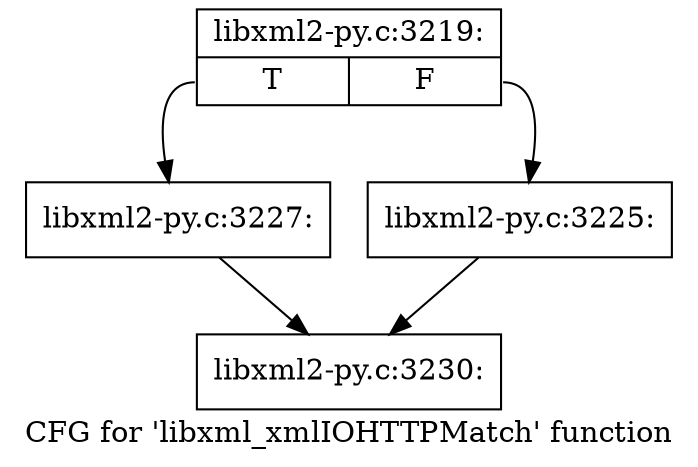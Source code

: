 digraph "CFG for 'libxml_xmlIOHTTPMatch' function" {
	label="CFG for 'libxml_xmlIOHTTPMatch' function";

	Node0x3ef3430 [shape=record,label="{libxml2-py.c:3219:|{<s0>T|<s1>F}}"];
	Node0x3ef3430:s0 -> Node0x3ef6220;
	Node0x3ef3430:s1 -> Node0x3ef61d0;
	Node0x3ef61d0 [shape=record,label="{libxml2-py.c:3225:}"];
	Node0x3ef61d0 -> Node0x3ef4a50;
	Node0x3ef6220 [shape=record,label="{libxml2-py.c:3227:}"];
	Node0x3ef6220 -> Node0x3ef4a50;
	Node0x3ef4a50 [shape=record,label="{libxml2-py.c:3230:}"];
}
